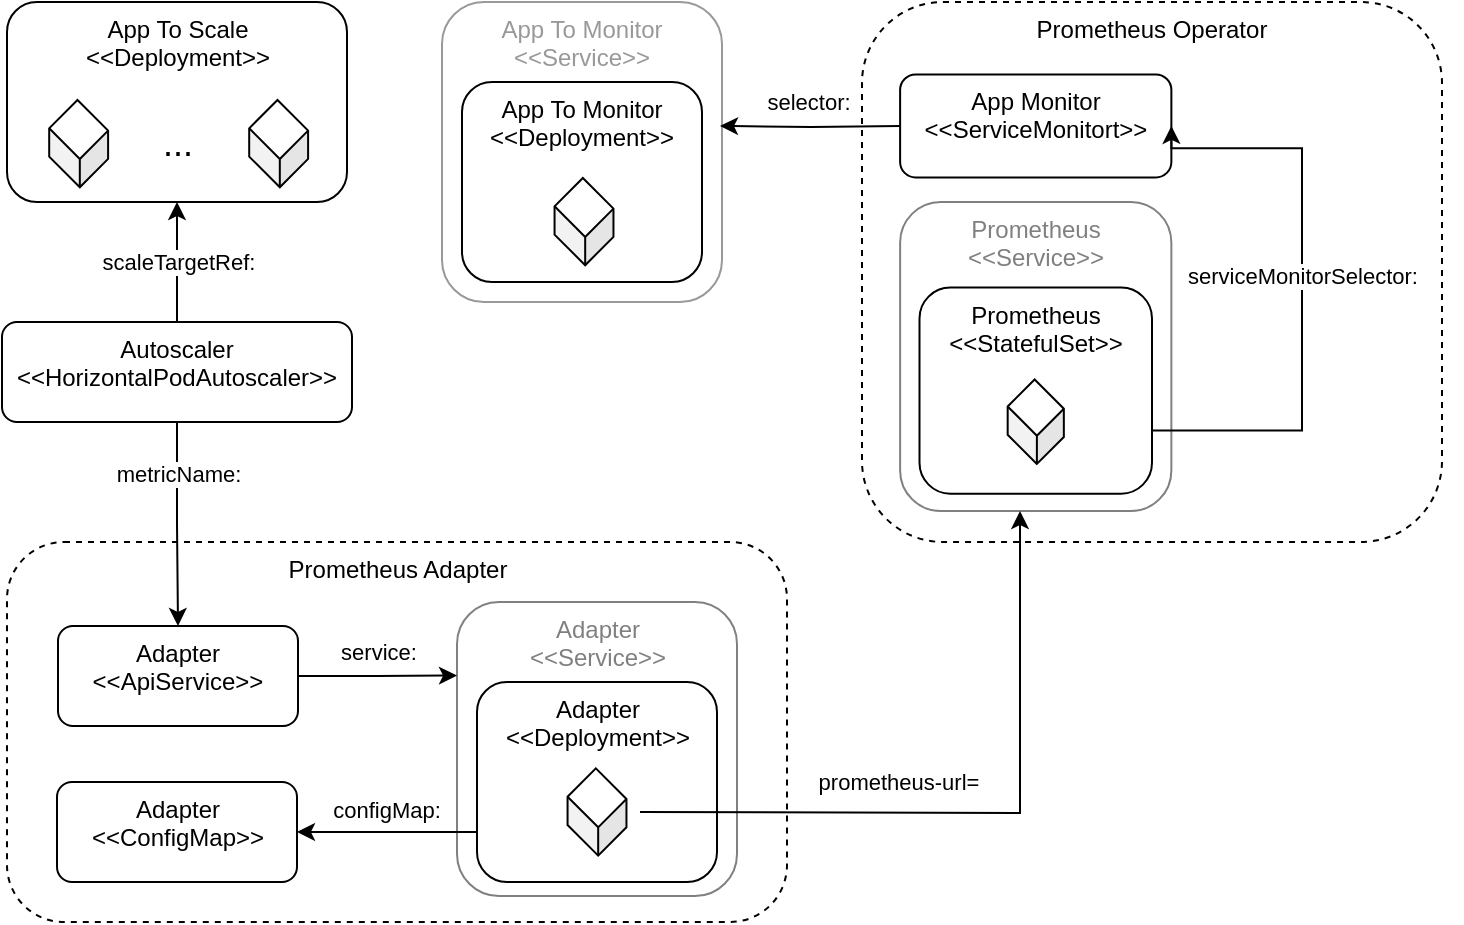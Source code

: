 <mxfile version="14.1.8" type="device"><diagram id="xOZ6pFFlx78OtIV-ZSv9" name="Page-1"><mxGraphModel dx="1086" dy="846" grid="1" gridSize="10" guides="1" tooltips="1" connect="1" arrows="1" fold="1" page="0" pageScale="1" pageWidth="1169" pageHeight="827" background="none" math="0" shadow="0"><root><mxCell id="0"/><mxCell id="1" parent="0"/><mxCell id="B6HmZtWwo_ITNAK4TB0--46" value="Prometheus Adapter" style="rounded=1;whiteSpace=wrap;html=1;verticalAlign=top;dashed=1;" parent="1" vertex="1"><mxGeometry x="142.5" y="420" width="390" height="190" as="geometry"/></mxCell><mxCell id="B6HmZtWwo_ITNAK4TB0--48" value="" style="group" parent="1" vertex="1" connectable="0"><mxGeometry x="560" y="150" width="310" height="340" as="geometry"/></mxCell><mxCell id="B6HmZtWwo_ITNAK4TB0--25" value="Prometheus Operator" style="rounded=1;whiteSpace=wrap;html=1;verticalAlign=top;dashed=1;" parent="B6HmZtWwo_ITNAK4TB0--48" vertex="1"><mxGeometry x="10" width="290" height="270" as="geometry"/></mxCell><mxCell id="B6HmZtWwo_ITNAK4TB0--21" value="&lt;font color=&quot;#808080&quot;&gt;Prometheus&lt;br&gt;&amp;lt;&amp;lt;Service&amp;gt;&amp;gt;&lt;/font&gt;" style="rounded=1;whiteSpace=wrap;html=1;verticalAlign=top;strokeColor=#808080;" parent="B6HmZtWwo_ITNAK4TB0--48" vertex="1"><mxGeometry x="29.062" y="99.996" width="135.625" height="154.545" as="geometry"/></mxCell><mxCell id="B6HmZtWwo_ITNAK4TB0--16" value="App Monitor&lt;br&gt;&amp;lt;&amp;lt;ServiceMonitort&amp;gt;&amp;gt;" style="rounded=1;whiteSpace=wrap;html=1;verticalAlign=top;" parent="B6HmZtWwo_ITNAK4TB0--48" vertex="1"><mxGeometry x="29.062" y="36.198" width="135.625" height="51.515" as="geometry"/></mxCell><mxCell id="B6HmZtWwo_ITNAK4TB0--19" value="serviceMonitorSelector:" style="edgeStyle=orthogonalEdgeStyle;rounded=0;orthogonalLoop=1;jettySize=auto;html=1;entryX=1;entryY=0.5;entryDx=0;entryDy=0;exitX=1;exitY=0.5;exitDx=0;exitDy=0;" parent="B6HmZtWwo_ITNAK4TB0--48" source="B6HmZtWwo_ITNAK4TB0--18" target="B6HmZtWwo_ITNAK4TB0--16" edge="1"><mxGeometry x="0.101" relative="1" as="geometry"><Array as="points"><mxPoint x="230" y="214.303"/><mxPoint x="230" y="73.152"/></Array><mxPoint as="offset"/></mxGeometry></mxCell><mxCell id="B6HmZtWwo_ITNAK4TB0--18" value="Prometheus&lt;br&gt;&amp;lt;&amp;lt;StatefulSet&amp;gt;&amp;gt;" style="rounded=1;whiteSpace=wrap;html=1;verticalAlign=top;" parent="B6HmZtWwo_ITNAK4TB0--48" vertex="1"><mxGeometry x="38.75" y="142.788" width="116.25" height="103.03" as="geometry"/></mxCell><mxCell id="B6HmZtWwo_ITNAK4TB0--22" value="" style="shape=cube;whiteSpace=wrap;html=1;boundedLbl=1;backgroundOutline=1;darkOpacity=0.05;darkOpacity2=0.1;rotation=45;direction=west;aspect=fixed;size=10;" parent="B6HmZtWwo_ITNAK4TB0--48" vertex="1"><mxGeometry x="81.549" y="195.333" width="30.661" height="29.062" as="geometry"/></mxCell><mxCell id="B6HmZtWwo_ITNAK4TB0--51" value="metricName:" style="edgeStyle=orthogonalEdgeStyle;rounded=0;orthogonalLoop=1;jettySize=auto;html=1;entryX=0.5;entryY=0;entryDx=0;entryDy=0;" parent="1" source="B6HmZtWwo_ITNAK4TB0--47" target="B6HmZtWwo_ITNAK4TB0--42" edge="1"><mxGeometry as="geometry"><mxPoint y="-25" as="offset"/></mxGeometry></mxCell><mxCell id="B6HmZtWwo_ITNAK4TB0--47" value="Autoscaler&lt;br&gt;&amp;lt;&amp;lt;HorizontalPodAutoscaler&amp;gt;&amp;gt;" style="rounded=1;whiteSpace=wrap;html=1;verticalAlign=top;" parent="1" vertex="1"><mxGeometry x="140" y="310" width="175" height="50" as="geometry"/></mxCell><mxCell id="B6HmZtWwo_ITNAK4TB0--53" value="" style="group" parent="1" vertex="1" connectable="0"><mxGeometry x="142.5" y="150" width="170" height="100" as="geometry"/></mxCell><mxCell id="B6HmZtWwo_ITNAK4TB0--1" value="App To Scale&lt;br&gt;&amp;lt;&amp;lt;Deployment&amp;gt;&amp;gt;" style="rounded=1;whiteSpace=wrap;html=1;verticalAlign=top;" parent="B6HmZtWwo_ITNAK4TB0--53" vertex="1"><mxGeometry width="170" height="100" as="geometry"/></mxCell><mxCell id="B6HmZtWwo_ITNAK4TB0--29" value="" style="group" parent="B6HmZtWwo_ITNAK4TB0--53" vertex="1" connectable="0"><mxGeometry x="14.028" y="49.013" width="143.593" height="43.593" as="geometry"/></mxCell><mxCell id="B6HmZtWwo_ITNAK4TB0--26" value="" style="shape=cube;whiteSpace=wrap;html=1;boundedLbl=1;backgroundOutline=1;darkOpacity=0.05;darkOpacity2=0.1;rotation=45;direction=west;aspect=fixed;size=10;" parent="B6HmZtWwo_ITNAK4TB0--29" vertex="1"><mxGeometry x="105.972" y="6.797" width="31.65" height="30" as="geometry"/></mxCell><mxCell id="B6HmZtWwo_ITNAK4TB0--5" value="&lt;font style=&quot;font-size: 18px&quot;&gt;...&lt;/font&gt;" style="text;html=1;strokeColor=none;fillColor=none;align=center;verticalAlign=middle;whiteSpace=wrap;rounded=0;" parent="B6HmZtWwo_ITNAK4TB0--29" vertex="1"><mxGeometry x="50.972" y="11.797" width="40" height="20" as="geometry"/></mxCell><mxCell id="B6HmZtWwo_ITNAK4TB0--28" value="" style="shape=cube;whiteSpace=wrap;html=1;boundedLbl=1;backgroundOutline=1;darkOpacity=0.05;darkOpacity2=0.1;rotation=45;direction=west;aspect=fixed;size=10;" parent="B6HmZtWwo_ITNAK4TB0--29" vertex="1"><mxGeometry x="5.972" y="6.797" width="31.65" height="30" as="geometry"/></mxCell><mxCell id="B6HmZtWwo_ITNAK4TB0--50" value="scaleTargetRef:" style="edgeStyle=orthogonalEdgeStyle;rounded=0;orthogonalLoop=1;jettySize=auto;html=1;entryX=0.5;entryY=1;entryDx=0;entryDy=0;" parent="1" source="B6HmZtWwo_ITNAK4TB0--47" target="B6HmZtWwo_ITNAK4TB0--1" edge="1"><mxGeometry x="140" y="150" as="geometry"/></mxCell><mxCell id="B6HmZtWwo_ITNAK4TB0--34" value="" style="group" parent="1" vertex="1" connectable="0"><mxGeometry x="377.5" y="490" width="140" height="110" as="geometry"/></mxCell><mxCell id="B6HmZtWwo_ITNAK4TB0--39" value="&lt;font color=&quot;#808080&quot;&gt;Adapter&lt;br&gt;&amp;lt;&amp;lt;Service&amp;gt;&amp;gt;&lt;/font&gt;" style="rounded=1;whiteSpace=wrap;html=1;verticalAlign=top;strokeColor=#808080;" parent="B6HmZtWwo_ITNAK4TB0--34" vertex="1"><mxGeometry x="-10" y="-40" width="140" height="147" as="geometry"/></mxCell><mxCell id="B6HmZtWwo_ITNAK4TB0--32" value="Adapter&lt;br&gt;&amp;lt;&amp;lt;Deployment&amp;gt;&amp;gt;" style="rounded=1;whiteSpace=wrap;html=1;verticalAlign=top;" parent="B6HmZtWwo_ITNAK4TB0--34" vertex="1"><mxGeometry width="120" height="100" as="geometry"/></mxCell><mxCell id="B6HmZtWwo_ITNAK4TB0--33" value="" style="shape=cube;whiteSpace=wrap;html=1;boundedLbl=1;backgroundOutline=1;darkOpacity=0.05;darkOpacity2=0.1;rotation=45;direction=west;aspect=fixed;size=10;" parent="B6HmZtWwo_ITNAK4TB0--34" vertex="1"><mxGeometry x="44.18" y="50" width="31.65" height="30" as="geometry"/></mxCell><mxCell id="B6HmZtWwo_ITNAK4TB0--37" value="Adapter&lt;br&gt;&amp;lt;&amp;lt;ConfigMap&amp;gt;&amp;gt;" style="rounded=1;whiteSpace=wrap;html=1;verticalAlign=top;" parent="1" vertex="1"><mxGeometry x="167.5" y="540" width="120" height="50" as="geometry"/></mxCell><mxCell id="B6HmZtWwo_ITNAK4TB0--40" value="configMap:" style="edgeStyle=orthogonalEdgeStyle;rounded=0;orthogonalLoop=1;jettySize=auto;html=1;exitX=0;exitY=0.75;exitDx=0;exitDy=0;" parent="1" source="B6HmZtWwo_ITNAK4TB0--32" target="B6HmZtWwo_ITNAK4TB0--37" edge="1"><mxGeometry as="geometry"><mxPoint x="380" y="555" as="sourcePoint"/><mxPoint x="-1" y="-11" as="offset"/></mxGeometry></mxCell><mxCell id="B6HmZtWwo_ITNAK4TB0--45" value="service:" style="edgeStyle=orthogonalEdgeStyle;rounded=0;orthogonalLoop=1;jettySize=auto;html=1;exitX=1;exitY=0.5;exitDx=0;exitDy=0;entryX=0;entryY=0.25;entryDx=0;entryDy=0;" parent="1" source="B6HmZtWwo_ITNAK4TB0--42" target="B6HmZtWwo_ITNAK4TB0--39" edge="1"><mxGeometry as="geometry"><mxPoint y="-12" as="offset"/></mxGeometry></mxCell><mxCell id="B6HmZtWwo_ITNAK4TB0--42" value="Adapter&lt;br&gt;&amp;lt;&amp;lt;ApiService&amp;gt;&amp;gt;" style="rounded=1;whiteSpace=wrap;html=1;verticalAlign=top;" parent="1" vertex="1"><mxGeometry x="168" y="462" width="120" height="50" as="geometry"/></mxCell><mxCell id="B6HmZtWwo_ITNAK4TB0--35" value="prometheus-url=" style="edgeStyle=orthogonalEdgeStyle;rounded=0;orthogonalLoop=1;jettySize=auto;html=1;entryX=0.442;entryY=1;entryDx=0;entryDy=0;entryPerimeter=0;" parent="1" edge="1" target="B6HmZtWwo_ITNAK4TB0--21"><mxGeometry as="geometry"><mxPoint x="459" y="555" as="sourcePoint"/><mxPoint x="672.5" y="460" as="targetPoint"/><mxPoint x="34" y="60" as="offset"/></mxGeometry></mxCell><mxCell id="IZvQZDzrzmPvaXUvw3rd-6" value="" style="group" vertex="1" connectable="0" parent="1"><mxGeometry x="360" y="150" width="150" height="150" as="geometry"/></mxCell><mxCell id="IZvQZDzrzmPvaXUvw3rd-1" value="&lt;font color=&quot;#999999&quot;&gt;App To Monitor&lt;br&gt;&amp;lt;&amp;lt;Service&amp;gt;&amp;gt;&lt;/font&gt;" style="rounded=1;whiteSpace=wrap;html=1;verticalAlign=top;strokeColor=#999999;" vertex="1" parent="IZvQZDzrzmPvaXUvw3rd-6"><mxGeometry width="140" height="150" as="geometry"/></mxCell><mxCell id="B6HmZtWwo_ITNAK4TB0--9" value="App To Monitor&lt;br&gt;&amp;lt;&amp;lt;Deployment&amp;gt;&amp;gt;" style="rounded=1;whiteSpace=wrap;html=1;verticalAlign=top;" parent="IZvQZDzrzmPvaXUvw3rd-6" vertex="1"><mxGeometry x="10" y="40" width="120" height="100" as="geometry"/></mxCell><mxCell id="B6HmZtWwo_ITNAK4TB0--31" value="" style="shape=cube;whiteSpace=wrap;html=1;boundedLbl=1;backgroundOutline=1;darkOpacity=0.05;darkOpacity2=0.1;rotation=45;direction=west;aspect=fixed;size=10;" parent="IZvQZDzrzmPvaXUvw3rd-6" vertex="1"><mxGeometry x="55.18" y="94.81" width="31.65" height="30" as="geometry"/></mxCell><mxCell id="B6HmZtWwo_ITNAK4TB0--20" value="selector:" style="edgeStyle=orthogonalEdgeStyle;rounded=0;orthogonalLoop=1;jettySize=auto;html=1;entryX=0.993;entryY=0.413;entryDx=0;entryDy=0;entryPerimeter=0;" parent="1" edge="1"><mxGeometry as="geometry"><mxPoint x="499.02" y="211.95" as="targetPoint"/><mxPoint x="-1" y="-12" as="offset"/><mxPoint x="589.062" y="212" as="sourcePoint"/></mxGeometry></mxCell></root></mxGraphModel></diagram></mxfile>